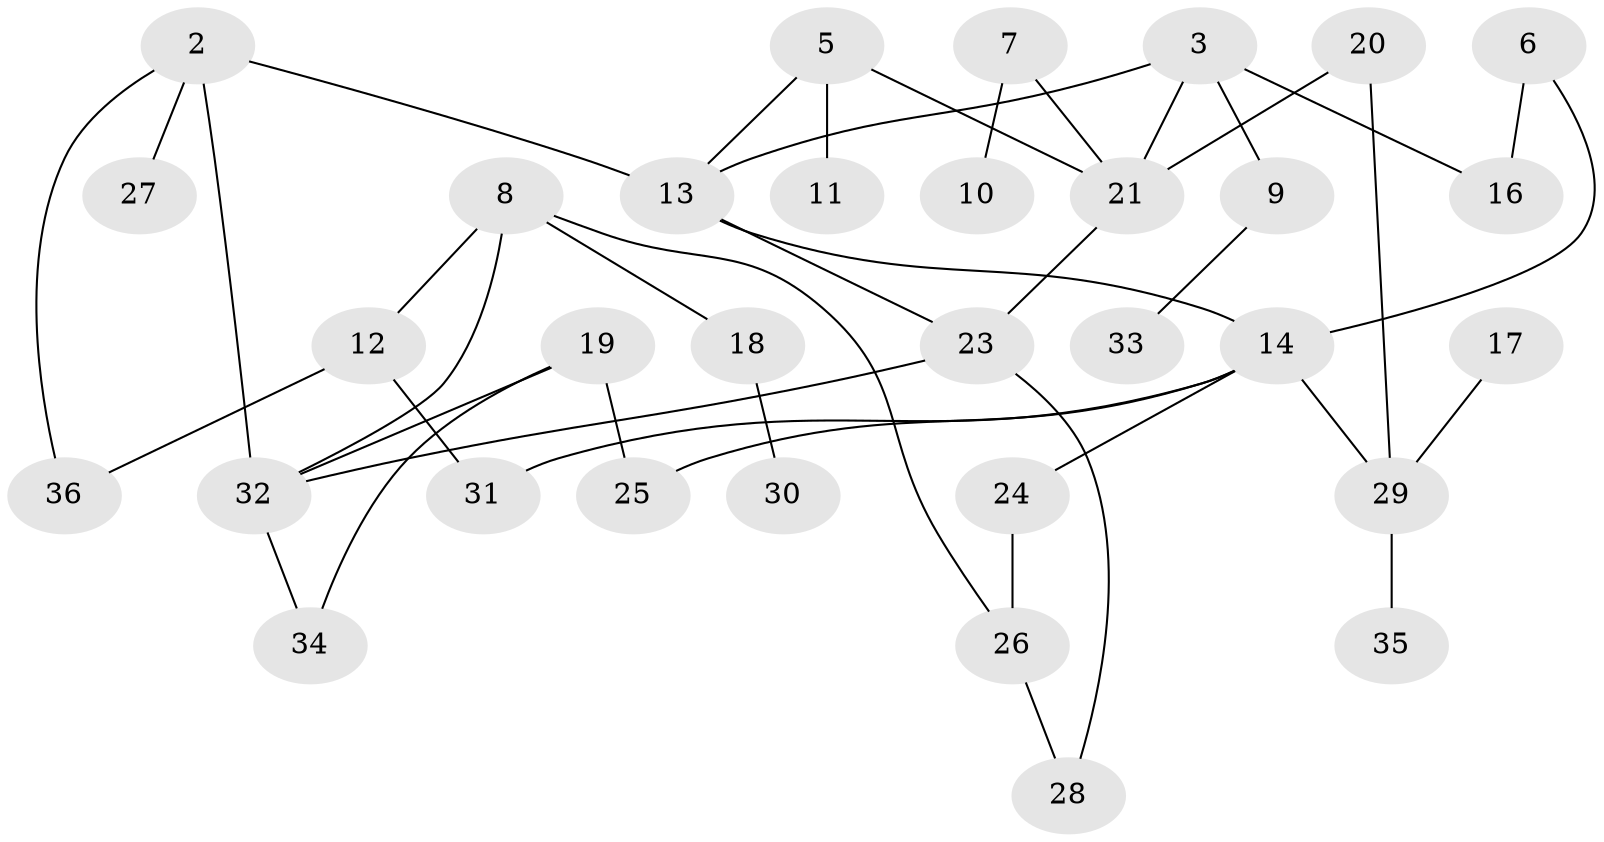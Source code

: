 // original degree distribution, {1: 0.3472222222222222, 2: 0.2777777777777778, 4: 0.125, 3: 0.1388888888888889, 0: 0.041666666666666664, 6: 0.027777777777777776, 5: 0.027777777777777776, 7: 0.013888888888888888}
// Generated by graph-tools (version 1.1) at 2025/35/03/04/25 23:35:45]
// undirected, 32 vertices, 42 edges
graph export_dot {
  node [color=gray90,style=filled];
  2;
  3;
  5;
  6;
  7;
  8;
  9;
  10;
  11;
  12;
  13;
  14;
  16;
  17;
  18;
  19;
  20;
  21;
  23;
  24;
  25;
  26;
  27;
  28;
  29;
  30;
  31;
  32;
  33;
  34;
  35;
  36;
  2 -- 13 [weight=1.0];
  2 -- 27 [weight=1.0];
  2 -- 32 [weight=1.0];
  2 -- 36 [weight=1.0];
  3 -- 9 [weight=1.0];
  3 -- 13 [weight=1.0];
  3 -- 16 [weight=1.0];
  3 -- 21 [weight=1.0];
  5 -- 11 [weight=1.0];
  5 -- 13 [weight=1.0];
  5 -- 21 [weight=1.0];
  6 -- 14 [weight=1.0];
  6 -- 16 [weight=1.0];
  7 -- 10 [weight=1.0];
  7 -- 21 [weight=1.0];
  8 -- 12 [weight=1.0];
  8 -- 18 [weight=1.0];
  8 -- 26 [weight=1.0];
  8 -- 32 [weight=1.0];
  9 -- 33 [weight=1.0];
  12 -- 31 [weight=1.0];
  12 -- 36 [weight=1.0];
  13 -- 14 [weight=1.0];
  13 -- 23 [weight=1.0];
  14 -- 24 [weight=1.0];
  14 -- 25 [weight=1.0];
  14 -- 29 [weight=1.0];
  14 -- 31 [weight=1.0];
  17 -- 29 [weight=1.0];
  18 -- 30 [weight=1.0];
  19 -- 25 [weight=1.0];
  19 -- 32 [weight=1.0];
  19 -- 34 [weight=1.0];
  20 -- 21 [weight=1.0];
  20 -- 29 [weight=1.0];
  21 -- 23 [weight=1.0];
  23 -- 28 [weight=1.0];
  23 -- 32 [weight=2.0];
  24 -- 26 [weight=1.0];
  26 -- 28 [weight=1.0];
  29 -- 35 [weight=1.0];
  32 -- 34 [weight=1.0];
}
